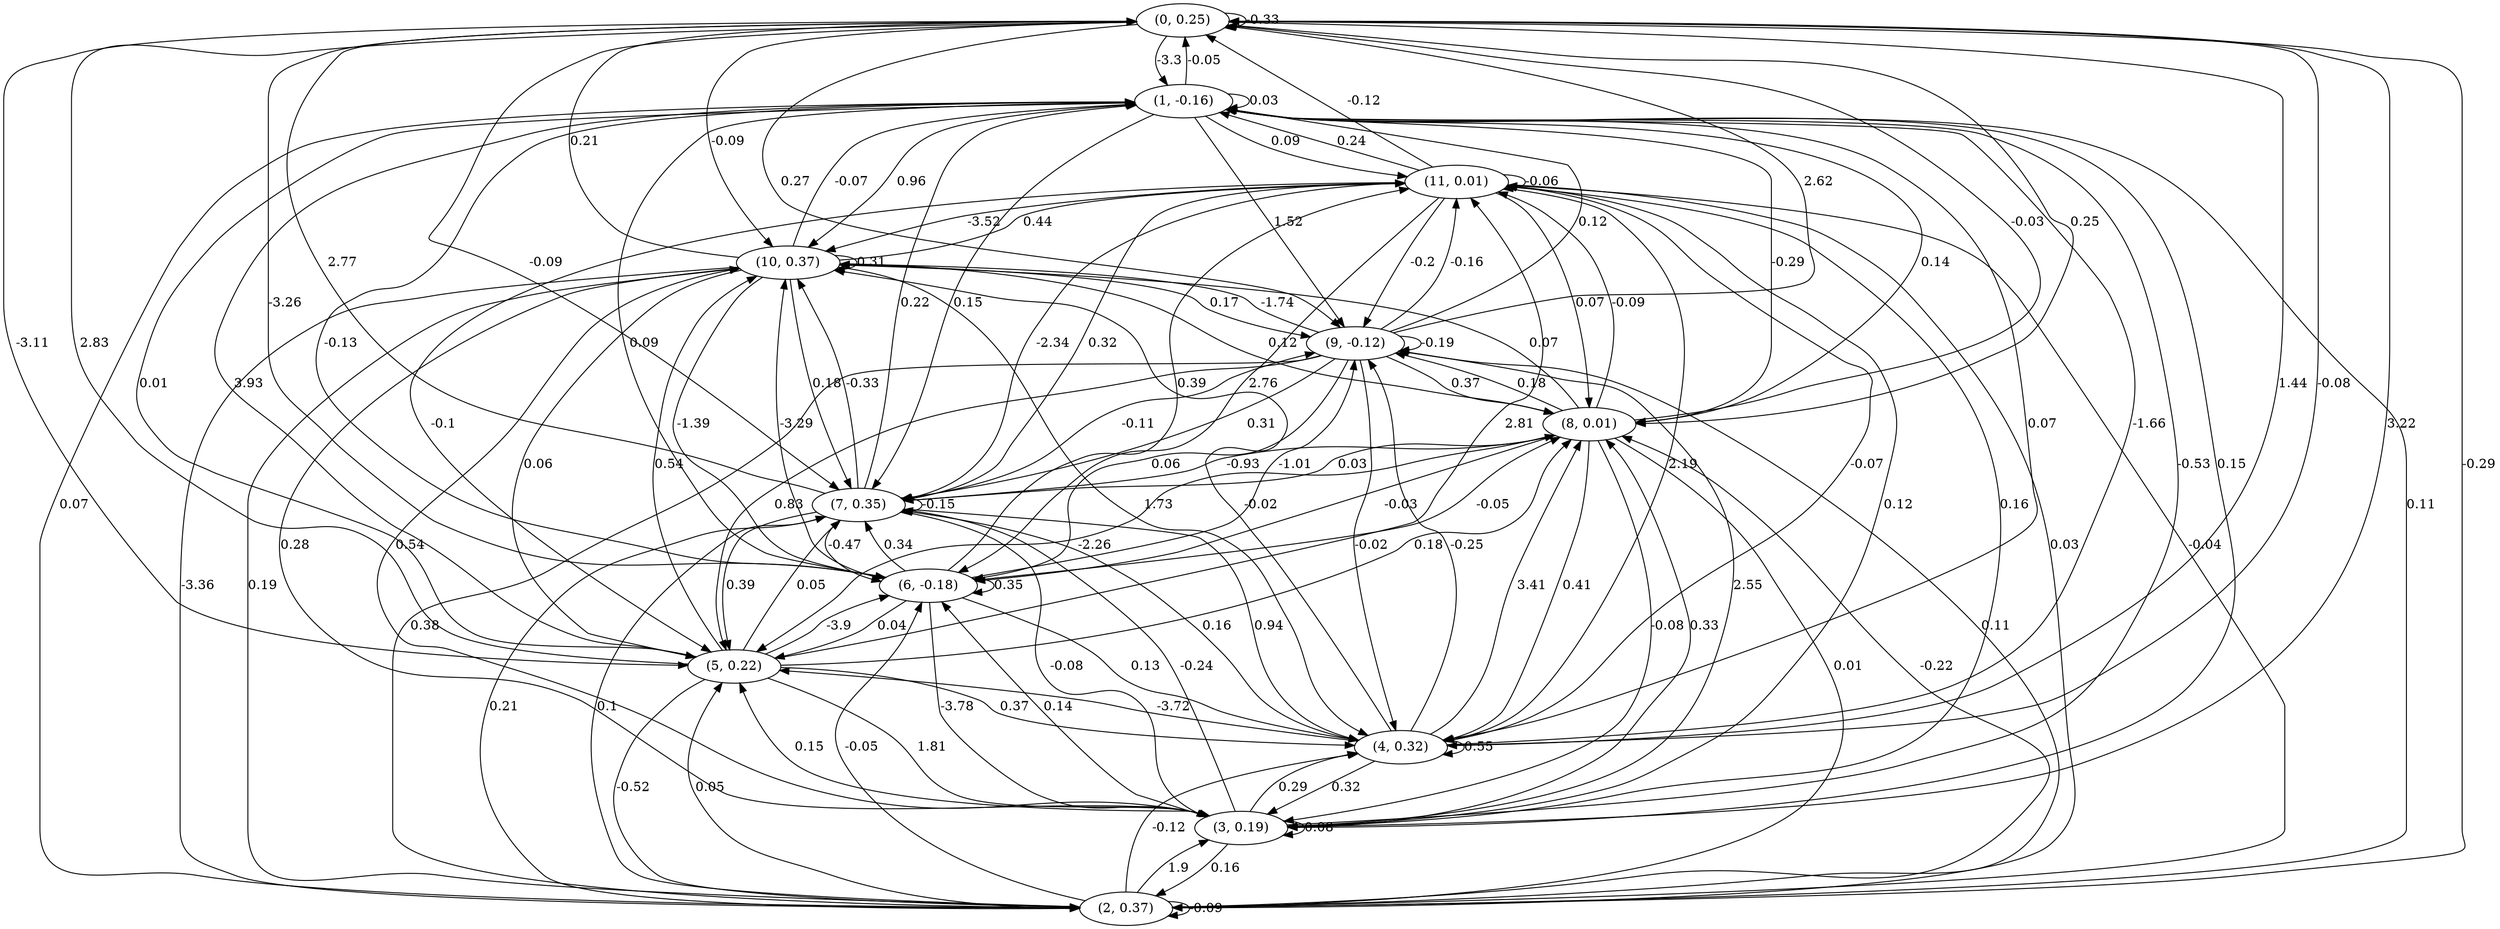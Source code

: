 digraph {
    0 [ label = "(0, 0.25)" ]
    1 [ label = "(1, -0.16)" ]
    2 [ label = "(2, 0.37)" ]
    3 [ label = "(3, 0.19)" ]
    4 [ label = "(4, 0.32)" ]
    5 [ label = "(5, 0.22)" ]
    6 [ label = "(6, -0.18)" ]
    7 [ label = "(7, 0.35)" ]
    8 [ label = "(8, 0.01)" ]
    9 [ label = "(9, -0.12)" ]
    10 [ label = "(10, 0.37)" ]
    11 [ label = "(11, 0.01)" ]
    0 -> 0 [ label = "-0.33" ]
    1 -> 1 [ label = "0.03" ]
    2 -> 2 [ label = "-0.09" ]
    3 -> 3 [ label = "0.08" ]
    4 -> 4 [ label = "0.55" ]
    6 -> 6 [ label = "0.35" ]
    7 -> 7 [ label = "-0.15" ]
    9 -> 9 [ label = "-0.19" ]
    10 -> 10 [ label = "0.31" ]
    11 -> 11 [ label = "-0.06" ]
    1 -> 0 [ label = "-0.05" ]
    2 -> 0 [ label = "-0.29" ]
    3 -> 0 [ label = "3.22" ]
    4 -> 0 [ label = "-0.08" ]
    5 -> 0 [ label = "2.83" ]
    6 -> 0 [ label = "-3.26" ]
    7 -> 0 [ label = "2.77" ]
    8 -> 0 [ label = "-0.03" ]
    9 -> 0 [ label = "2.62" ]
    10 -> 0 [ label = "0.21" ]
    11 -> 0 [ label = "-0.12" ]
    0 -> 1 [ label = "-3.3" ]
    2 -> 1 [ label = "0.11" ]
    3 -> 1 [ label = "-0.53" ]
    4 -> 1 [ label = "-1.66" ]
    5 -> 1 [ label = "0.01" ]
    6 -> 1 [ label = "-0.13" ]
    7 -> 1 [ label = "0.22" ]
    8 -> 1 [ label = "-0.29" ]
    9 -> 1 [ label = "0.12" ]
    10 -> 1 [ label = "-0.07" ]
    11 -> 1 [ label = "0.24" ]
    1 -> 2 [ label = "0.07" ]
    3 -> 2 [ label = "0.16" ]
    5 -> 2 [ label = "-0.52" ]
    7 -> 2 [ label = "0.21" ]
    8 -> 2 [ label = "0.01" ]
    9 -> 2 [ label = "0.38" ]
    10 -> 2 [ label = "-3.36" ]
    11 -> 2 [ label = "0.03" ]
    1 -> 3 [ label = "0.15" ]
    2 -> 3 [ label = "1.9" ]
    4 -> 3 [ label = "0.32" ]
    5 -> 3 [ label = "1.81" ]
    6 -> 3 [ label = "-3.78" ]
    7 -> 3 [ label = "-0.08" ]
    8 -> 3 [ label = "-0.08" ]
    10 -> 3 [ label = "0.28" ]
    11 -> 3 [ label = "0.12" ]
    0 -> 4 [ label = "1.44" ]
    1 -> 4 [ label = "0.07" ]
    2 -> 4 [ label = "-0.12" ]
    3 -> 4 [ label = "0.29" ]
    5 -> 4 [ label = "0.37" ]
    6 -> 4 [ label = "0.13" ]
    7 -> 4 [ label = "0.94" ]
    8 -> 4 [ label = "0.41" ]
    9 -> 4 [ label = "-0.02" ]
    10 -> 4 [ label = "1.73" ]
    11 -> 4 [ label = "2.19" ]
    0 -> 5 [ label = "-3.11" ]
    1 -> 5 [ label = "3.93" ]
    2 -> 5 [ label = "0.05" ]
    3 -> 5 [ label = "0.15" ]
    4 -> 5 [ label = "-3.72" ]
    6 -> 5 [ label = "0.04" ]
    7 -> 5 [ label = "0.39" ]
    8 -> 5 [ label = "-2.26" ]
    9 -> 5 [ label = "0.83" ]
    10 -> 5 [ label = "0.06" ]
    11 -> 5 [ label = "-0.1" ]
    1 -> 6 [ label = "0.09" ]
    2 -> 6 [ label = "-0.05" ]
    3 -> 6 [ label = "0.14" ]
    5 -> 6 [ label = "-3.9" ]
    7 -> 6 [ label = "-0.47" ]
    8 -> 6 [ label = "-0.03" ]
    9 -> 6 [ label = "0.06" ]
    10 -> 6 [ label = "-1.39" ]
    11 -> 6 [ label = "2.76" ]
    0 -> 7 [ label = "-0.09" ]
    1 -> 7 [ label = "0.15" ]
    2 -> 7 [ label = "0.1" ]
    3 -> 7 [ label = "-0.24" ]
    4 -> 7 [ label = "0.16" ]
    5 -> 7 [ label = "0.05" ]
    6 -> 7 [ label = "0.34" ]
    8 -> 7 [ label = "-0.93" ]
    9 -> 7 [ label = "0.31" ]
    10 -> 7 [ label = "0.18" ]
    11 -> 7 [ label = "-2.34" ]
    0 -> 8 [ label = "0.25" ]
    1 -> 8 [ label = "0.14" ]
    2 -> 8 [ label = "-0.22" ]
    3 -> 8 [ label = "0.33" ]
    4 -> 8 [ label = "3.41" ]
    5 -> 8 [ label = "0.18" ]
    6 -> 8 [ label = "-0.05" ]
    7 -> 8 [ label = "0.03" ]
    9 -> 8 [ label = "0.37" ]
    10 -> 8 [ label = "0.12" ]
    11 -> 8 [ label = "0.07" ]
    0 -> 9 [ label = "0.27" ]
    1 -> 9 [ label = "1.52" ]
    2 -> 9 [ label = "0.11" ]
    3 -> 9 [ label = "2.55" ]
    4 -> 9 [ label = "-0.25" ]
    6 -> 9 [ label = "-1.01" ]
    7 -> 9 [ label = "-0.11" ]
    8 -> 9 [ label = "0.18" ]
    10 -> 9 [ label = "0.17" ]
    11 -> 9 [ label = "-0.2" ]
    0 -> 10 [ label = "-0.09" ]
    1 -> 10 [ label = "0.96" ]
    2 -> 10 [ label = "0.19" ]
    3 -> 10 [ label = "0.54" ]
    4 -> 10 [ label = "-0.02" ]
    5 -> 10 [ label = "0.54" ]
    6 -> 10 [ label = "-3.29" ]
    7 -> 10 [ label = "-0.33" ]
    8 -> 10 [ label = "0.07" ]
    9 -> 10 [ label = "-1.74" ]
    11 -> 10 [ label = "-3.52" ]
    1 -> 11 [ label = "0.09" ]
    2 -> 11 [ label = "-0.04" ]
    3 -> 11 [ label = "0.16" ]
    4 -> 11 [ label = "-0.07" ]
    5 -> 11 [ label = "2.81" ]
    6 -> 11 [ label = "0.39" ]
    7 -> 11 [ label = "0.32" ]
    8 -> 11 [ label = "-0.09" ]
    9 -> 11 [ label = "-0.16" ]
    10 -> 11 [ label = "0.44" ]
}

